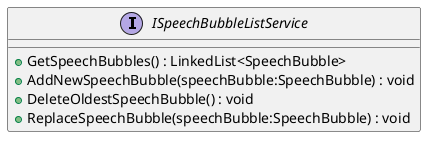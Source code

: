@startuml
interface ISpeechBubbleListService {
    + GetSpeechBubbles() : LinkedList<SpeechBubble>
    + AddNewSpeechBubble(speechBubble:SpeechBubble) : void
    + DeleteOldestSpeechBubble() : void
    + ReplaceSpeechBubble(speechBubble:SpeechBubble) : void
}
@enduml
